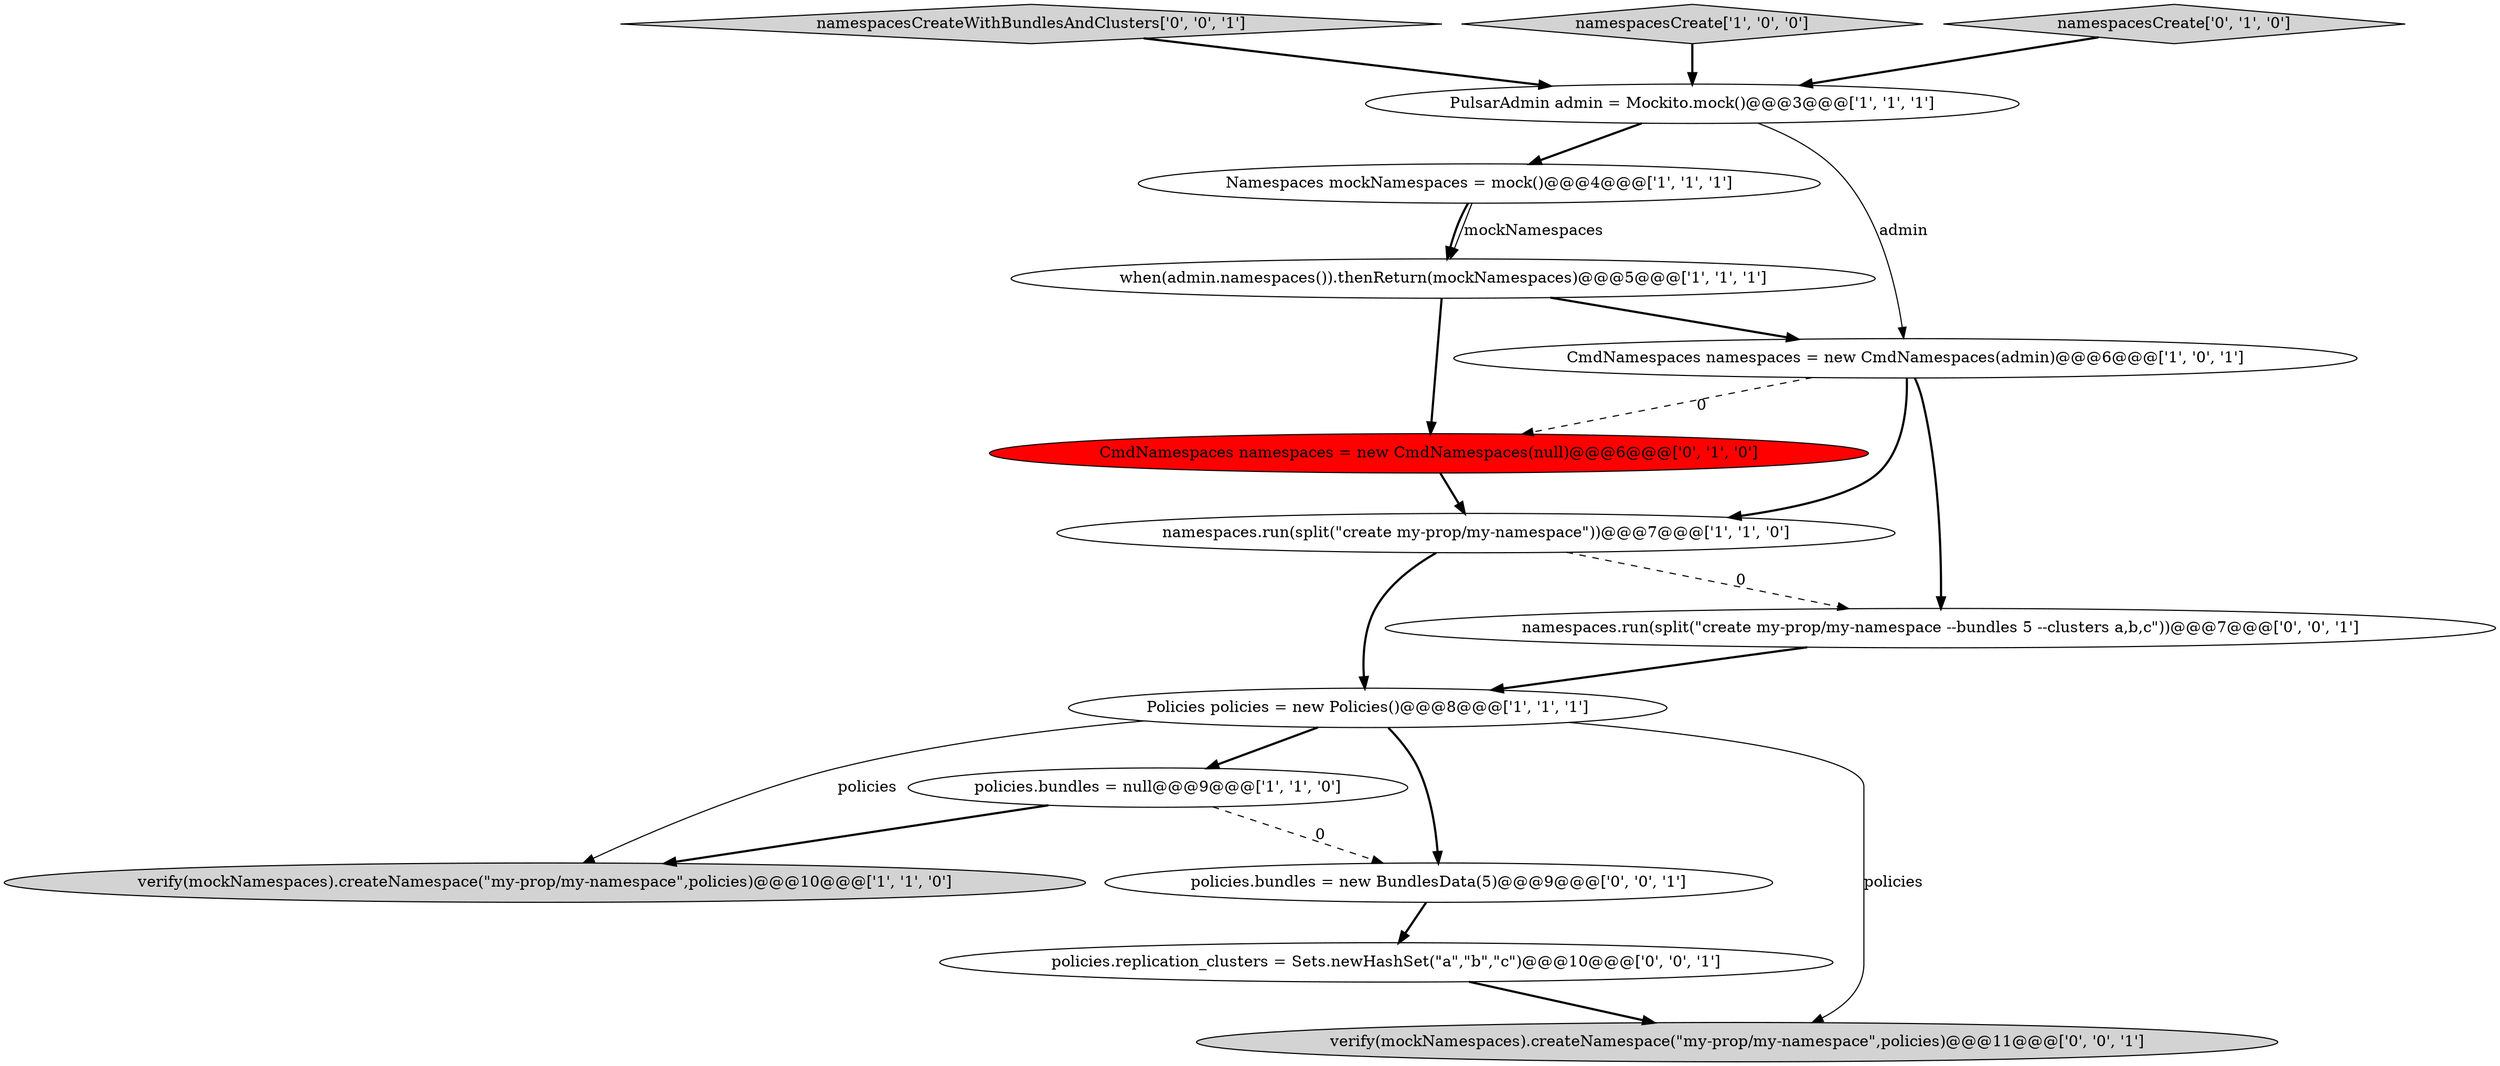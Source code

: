 digraph {
8 [style = filled, label = "policies.bundles = null@@@9@@@['1', '1', '0']", fillcolor = white, shape = ellipse image = "AAA0AAABBB1BBB"];
3 [style = filled, label = "Policies policies = new Policies()@@@8@@@['1', '1', '1']", fillcolor = white, shape = ellipse image = "AAA0AAABBB1BBB"];
12 [style = filled, label = "namespaces.run(split(\"create my-prop/my-namespace --bundles 5 --clusters a,b,c\"))@@@7@@@['0', '0', '1']", fillcolor = white, shape = ellipse image = "AAA0AAABBB3BBB"];
14 [style = filled, label = "verify(mockNamespaces).createNamespace(\"my-prop/my-namespace\",policies)@@@11@@@['0', '0', '1']", fillcolor = lightgray, shape = ellipse image = "AAA0AAABBB3BBB"];
15 [style = filled, label = "namespacesCreateWithBundlesAndClusters['0', '0', '1']", fillcolor = lightgray, shape = diamond image = "AAA0AAABBB3BBB"];
10 [style = filled, label = "CmdNamespaces namespaces = new CmdNamespaces(null)@@@6@@@['0', '1', '0']", fillcolor = red, shape = ellipse image = "AAA1AAABBB2BBB"];
13 [style = filled, label = "policies.replication_clusters = Sets.newHashSet(\"a\",\"b\",\"c\")@@@10@@@['0', '0', '1']", fillcolor = white, shape = ellipse image = "AAA0AAABBB3BBB"];
2 [style = filled, label = "namespaces.run(split(\"create my-prop/my-namespace\"))@@@7@@@['1', '1', '0']", fillcolor = white, shape = ellipse image = "AAA0AAABBB1BBB"];
1 [style = filled, label = "CmdNamespaces namespaces = new CmdNamespaces(admin)@@@6@@@['1', '0', '1']", fillcolor = white, shape = ellipse image = "AAA0AAABBB1BBB"];
4 [style = filled, label = "verify(mockNamespaces).createNamespace(\"my-prop/my-namespace\",policies)@@@10@@@['1', '1', '0']", fillcolor = lightgray, shape = ellipse image = "AAA0AAABBB1BBB"];
5 [style = filled, label = "namespacesCreate['1', '0', '0']", fillcolor = lightgray, shape = diamond image = "AAA0AAABBB1BBB"];
9 [style = filled, label = "namespacesCreate['0', '1', '0']", fillcolor = lightgray, shape = diamond image = "AAA0AAABBB2BBB"];
7 [style = filled, label = "when(admin.namespaces()).thenReturn(mockNamespaces)@@@5@@@['1', '1', '1']", fillcolor = white, shape = ellipse image = "AAA0AAABBB1BBB"];
6 [style = filled, label = "Namespaces mockNamespaces = mock()@@@4@@@['1', '1', '1']", fillcolor = white, shape = ellipse image = "AAA0AAABBB1BBB"];
0 [style = filled, label = "PulsarAdmin admin = Mockito.mock()@@@3@@@['1', '1', '1']", fillcolor = white, shape = ellipse image = "AAA0AAABBB1BBB"];
11 [style = filled, label = "policies.bundles = new BundlesData(5)@@@9@@@['0', '0', '1']", fillcolor = white, shape = ellipse image = "AAA0AAABBB3BBB"];
7->1 [style = bold, label=""];
9->0 [style = bold, label=""];
0->6 [style = bold, label=""];
7->10 [style = bold, label=""];
2->3 [style = bold, label=""];
3->11 [style = bold, label=""];
1->10 [style = dashed, label="0"];
3->14 [style = solid, label="policies"];
2->12 [style = dashed, label="0"];
6->7 [style = solid, label="mockNamespaces"];
3->4 [style = solid, label="policies"];
5->0 [style = bold, label=""];
3->8 [style = bold, label=""];
15->0 [style = bold, label=""];
11->13 [style = bold, label=""];
1->12 [style = bold, label=""];
10->2 [style = bold, label=""];
1->2 [style = bold, label=""];
12->3 [style = bold, label=""];
0->1 [style = solid, label="admin"];
8->4 [style = bold, label=""];
8->11 [style = dashed, label="0"];
6->7 [style = bold, label=""];
13->14 [style = bold, label=""];
}

